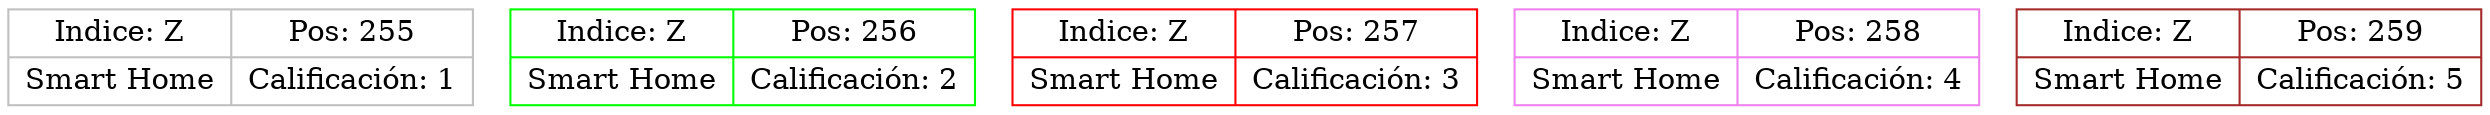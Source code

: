 digraph Daniel51{
node[shape=record];
node255[color=gray, fillcolor=blue, label="{Indice: Z|Smart Home}|{Pos: 255|Calificación: 1}"];
node256[color=green, fillcolor=violet, label="{Indice: Z|Smart Home}|{Pos: 256|Calificación: 2}"];
node257[color=red, fillcolor=green, label="{Indice: Z|Smart Home}|{Pos: 257|Calificación: 3}"];
node258[color=violet, fillcolor=green, label="{Indice: Z|Smart Home}|{Pos: 258|Calificación: 4}"];
node259[color=brown, fillcolor=pink, label="{Indice: Z|Smart Home}|{Pos: 259|Calificación: 5}"];
}